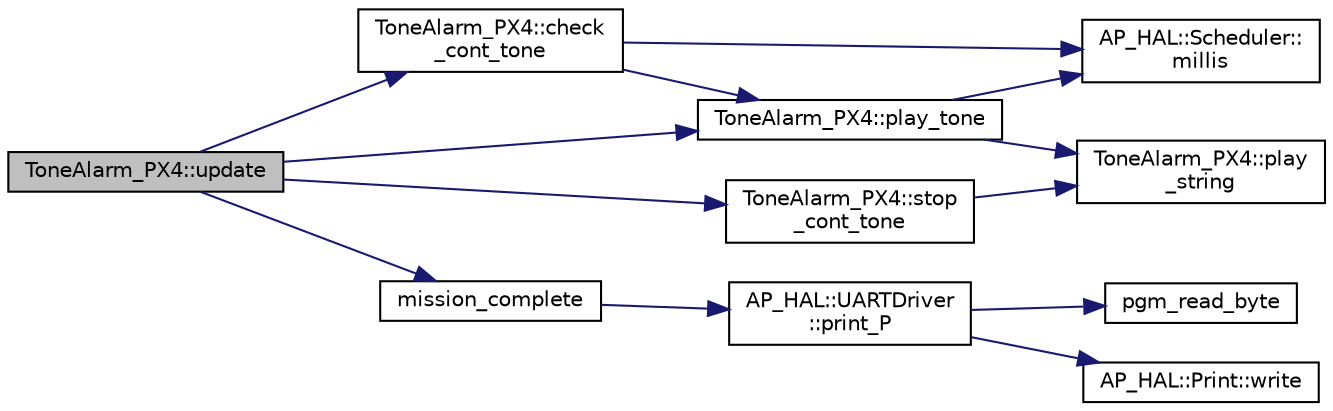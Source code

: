 digraph "ToneAlarm_PX4::update"
{
 // INTERACTIVE_SVG=YES
  edge [fontname="Helvetica",fontsize="10",labelfontname="Helvetica",labelfontsize="10"];
  node [fontname="Helvetica",fontsize="10",shape=record];
  rankdir="LR";
  Node1 [label="ToneAlarm_PX4::update",height=0.2,width=0.4,color="black", fillcolor="grey75", style="filled" fontcolor="black"];
  Node1 -> Node2 [color="midnightblue",fontsize="10",style="solid",fontname="Helvetica"];
  Node2 [label="ToneAlarm_PX4::check\l_cont_tone",height=0.2,width=0.4,color="black", fillcolor="white", style="filled",URL="$classToneAlarm__PX4.html#abb5cda80288f2d2dca9d9e5c7e5fd920"];
  Node2 -> Node3 [color="midnightblue",fontsize="10",style="solid",fontname="Helvetica"];
  Node3 [label="AP_HAL::Scheduler::\lmillis",height=0.2,width=0.4,color="black", fillcolor="white", style="filled",URL="$classAP__HAL_1_1Scheduler.html#a26b68339fc68a562d8d3a1238d0ec8c1"];
  Node2 -> Node4 [color="midnightblue",fontsize="10",style="solid",fontname="Helvetica"];
  Node4 [label="ToneAlarm_PX4::play_tone",height=0.2,width=0.4,color="black", fillcolor="white", style="filled",URL="$classToneAlarm__PX4.html#a6b00305a172a33a394db378444bc4683",tooltip="play_tune - play one of the pre-defined tunes "];
  Node4 -> Node3 [color="midnightblue",fontsize="10",style="solid",fontname="Helvetica"];
  Node4 -> Node5 [color="midnightblue",fontsize="10",style="solid",fontname="Helvetica"];
  Node5 [label="ToneAlarm_PX4::play\l_string",height=0.2,width=0.4,color="black", fillcolor="white", style="filled",URL="$classToneAlarm__PX4.html#a8a6c14a17e6be6ab9f263d4c0127d49a"];
  Node1 -> Node6 [color="midnightblue",fontsize="10",style="solid",fontname="Helvetica"];
  Node6 [label="mission_complete",height=0.2,width=0.4,color="black", fillcolor="white", style="filled",URL="$AP__Mission__test_8pde.html#a27db2782867c83f210841c029f64ecde"];
  Node6 -> Node7 [color="midnightblue",fontsize="10",style="solid",fontname="Helvetica"];
  Node7 [label="AP_HAL::UARTDriver\l::print_P",height=0.2,width=0.4,color="black", fillcolor="white", style="filled",URL="$classAP__HAL_1_1UARTDriver.html#aa33346e163179b28fafff415054383b8"];
  Node7 -> Node8 [color="midnightblue",fontsize="10",style="solid",fontname="Helvetica"];
  Node8 [label="pgm_read_byte",height=0.2,width=0.4,color="black", fillcolor="white", style="filled",URL="$AP__Progmem__Identity_8h.html#a1514e0408e036062b4af844baaf567da"];
  Node7 -> Node9 [color="midnightblue",fontsize="10",style="solid",fontname="Helvetica"];
  Node9 [label="AP_HAL::Print::write",height=0.2,width=0.4,color="black", fillcolor="white", style="filled",URL="$classAP__HAL_1_1Print.html#acc65391952a43334f8f5c9bef341f501"];
  Node1 -> Node4 [color="midnightblue",fontsize="10",style="solid",fontname="Helvetica"];
  Node1 -> Node10 [color="midnightblue",fontsize="10",style="solid",fontname="Helvetica"];
  Node10 [label="ToneAlarm_PX4::stop\l_cont_tone",height=0.2,width=0.4,color="black", fillcolor="white", style="filled",URL="$classToneAlarm__PX4.html#a0b17c9ed107d3b0e3c94cbcf5ac15b62"];
  Node10 -> Node5 [color="midnightblue",fontsize="10",style="solid",fontname="Helvetica"];
}
